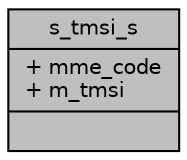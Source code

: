 digraph "s_tmsi_s"
{
 // LATEX_PDF_SIZE
  edge [fontname="Helvetica",fontsize="10",labelfontname="Helvetica",labelfontsize="10"];
  node [fontname="Helvetica",fontsize="10",shape=record];
  Node1 [label="{s_tmsi_s\n|+ mme_code\l+ m_tmsi\l|}",height=0.2,width=0.4,color="black", fillcolor="grey75", style="filled", fontcolor="black",tooltip=" "];
}
